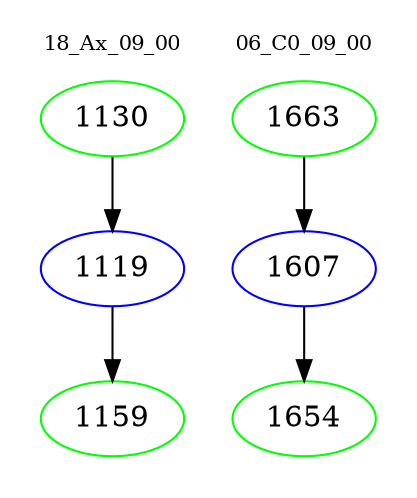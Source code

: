 digraph{
subgraph cluster_0 {
color = white
label = "18_Ax_09_00";
fontsize=10;
T0_1130 [label="1130", color="green"]
T0_1130 -> T0_1119 [color="black"]
T0_1119 [label="1119", color="blue"]
T0_1119 -> T0_1159 [color="black"]
T0_1159 [label="1159", color="green"]
}
subgraph cluster_1 {
color = white
label = "06_C0_09_00";
fontsize=10;
T1_1663 [label="1663", color="green"]
T1_1663 -> T1_1607 [color="black"]
T1_1607 [label="1607", color="blue"]
T1_1607 -> T1_1654 [color="black"]
T1_1654 [label="1654", color="green"]
}
}
